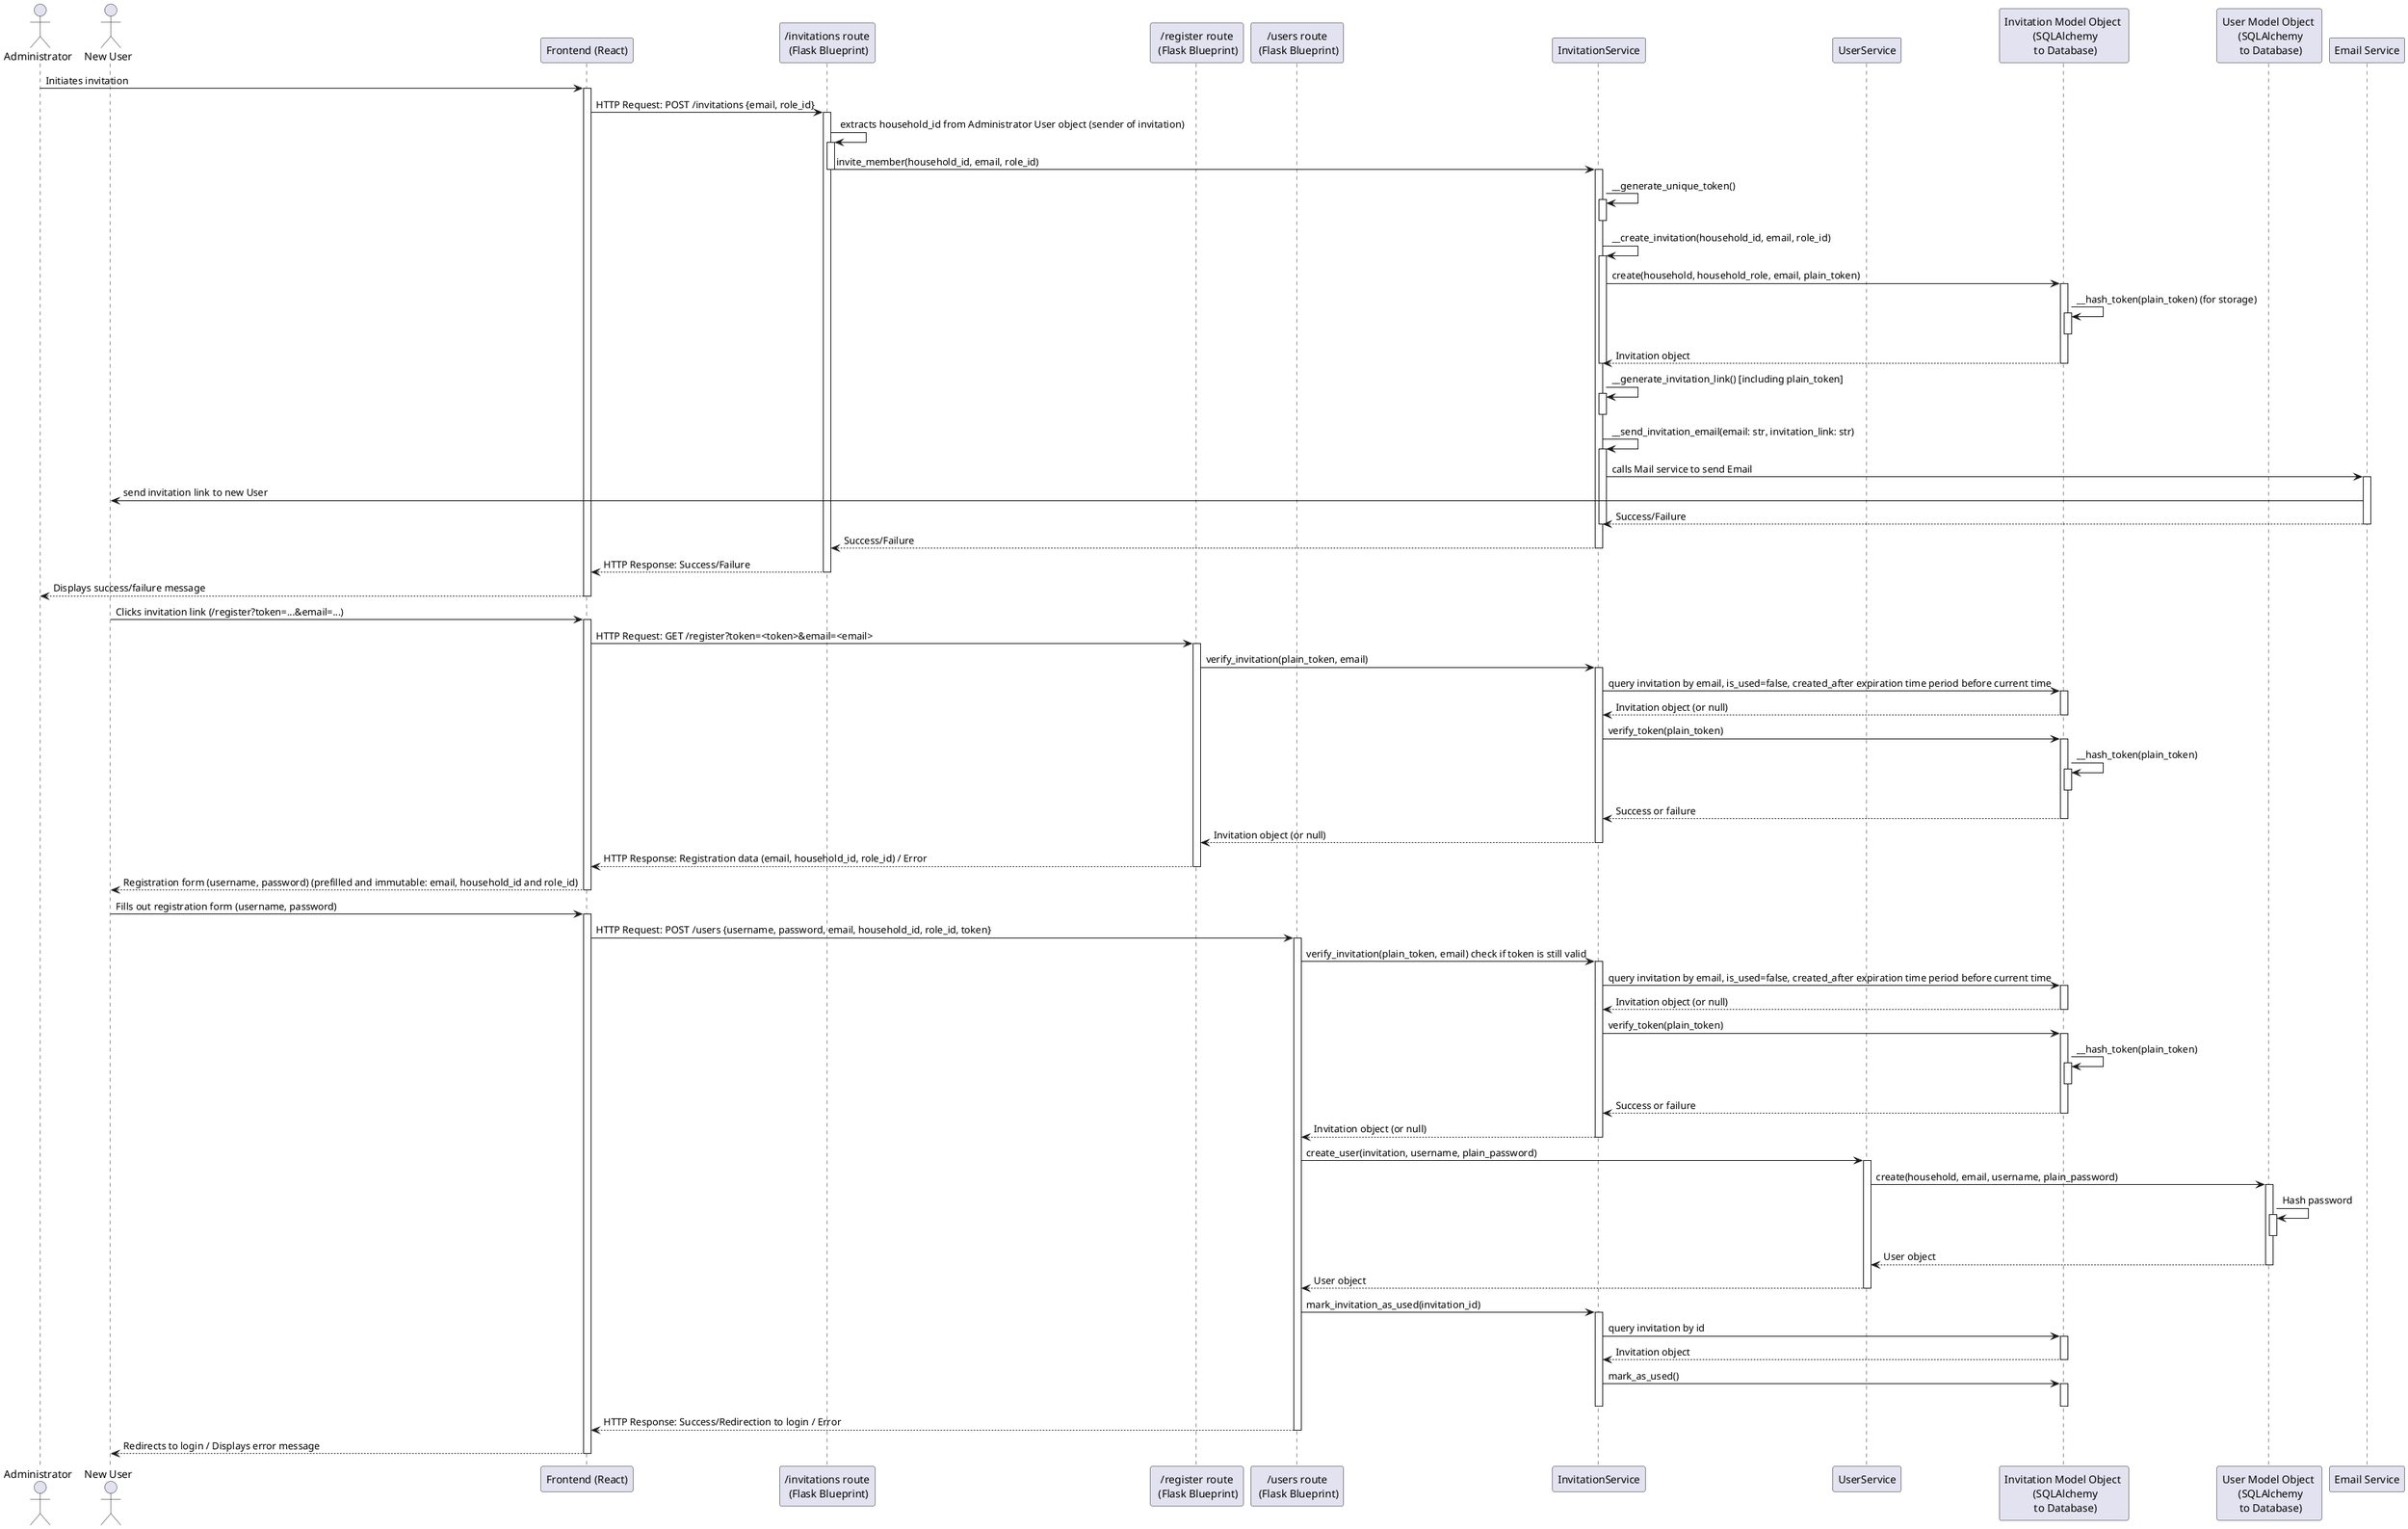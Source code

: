 @startuml

actor Administrator as Admin
actor "New User" as User

participant "Frontend (React)" as FE

participant "/invitations route\n (Flask Blueprint)" as IR
participant "/register route\n (Flask Blueprint)" as RR
participant "/users route\n (Flask Blueprint)" as UR

participant "InvitationService" as IS
participant "UserService" as US

participant "Invitation Model Object \n (SQLAlchemy\n to Database)" as IM
participant "User Model Object \n (SQLAlchemy\n to Database)" as UM

participant "Email Service" as Mail

'--- Invitation Process (Admin) ---
Admin -> FE : Initiates invitation
    activate FE
    FE -> IR : HTTP Request: POST /invitations {email, role_id}
        activate IR
        IR -> IR : extracts household_id from Administrator User object (sender of invitation)
        activate IR
        IR -> IS : invite_member(household_id, email, role_id)
            deactivate IR
            activate IS
            IS -> IS : __generate_unique_token()
            activate IS
            deactivate IS
            IS -> IS : __create_invitation(household_id, email, role_id)
            activate IS
            IS -> IM : create(household, household_role, email, plain_token)
                activate IM
                IM -> IM : __hash_token(plain_token) (for storage)
                activate IM
                deactivate IM
            IS <-- IM : Invitation object
            deactivate IM
            deactivate IS
            IS -> IS : __generate_invitation_link() [including plain_token]
            activate IS
            deactivate IS
            IS -> IS : __send_invitation_email(email: str, invitation_link: str)
            activate IS
            IS -> Mail : calls Mail service to send Email
                activate Mail
                User <- Mail : send invitation link to new User
            IS <-- Mail : Success/Failure
            deactivate Mail
            deactivate IS
        IR <-- IS  : Success/Failure
        deactivate IS
    FE <-- IR : HTTP Response: Success/Failure
    deactivate IR
Admin <-- FE : Displays success/failure message
deactivate FE

'--- User Registration Process ---
User -> FE : Clicks invitation link (/register?token=...&email=...)
    activate FE
    FE -> RR : HTTP Request: GET /register?token=<token>&email=<email>
        activate RR
        RR -> IS : verify_invitation(plain_token, email)
            activate IS
            IS -> IM : query invitation by email, is_used=false, created_after expiration time period before current time
                activate IM
            IS <-- IM : Invitation object (or null)
            deactivate IM
            IS -> IM : verify_token(plain_token)
                activate IM
                IM -> IM : __hash_token(plain_token)
                activate IM
                deactivate IM
            IS <-- IM : Success or failure
            deactivate IM
        RR <-- IS : Invitation object (or null)
        deactivate IS
    FE <-- RR : HTTP Response: Registration data (email, household_id, role_id) / Error
    deactivate RR
User <-- FE : Registration form (username, password) (prefilled and immutable: email, household_id and role_id)
deactivate FE

User -> FE : Fills out registration form (username, password)
    activate FE
    FE -> UR : HTTP Request: POST /users {username, password, email, household_id, role_id, token}
        activate UR
        UR -> IS: verify_invitation(plain_token, email) check if token is still valid
            activate IS
            IS -> IM : query invitation by email, is_used=false, created_after expiration time period before current time
                activate IM
            IS <-- IM : Invitation object (or null)
            deactivate IM
            IS -> IM : verify_token(plain_token)
                activate IM
                IM -> IM : __hash_token(plain_token)
                activate IM
                deactivate IM
            IS <-- IM : Success or failure
            deactivate IM
        UR <-- IS : Invitation object (or null)
        deactivate IS
        UR -> US : create_user(invitation, username, plain_password)
            activate US
            US -> UM : create(household, email, username, plain_password)
                activate UM
                UM -> UM : Hash password
                activate UM
                deactivate UM
            US <-- UM : User object
            deactivate UM
        UR <-- US : User object
        deactivate US
        UR -> IS : mark_invitation_as_used(invitation_id)
            activate IS
            IS -> IM : query invitation by id
                activate IM
            IS <-- IM : Invitation object
            deactivate IM
            IS -> IM : mark_as_used()
                activate IM
            deactivate IM
        deactivate IS
    FE <-- UR : HTTP Response: Success/Redirection to login / Error
    deactivate UR
User <-- FE : Redirects to login / Displays error message
deactivate FE

@enduml